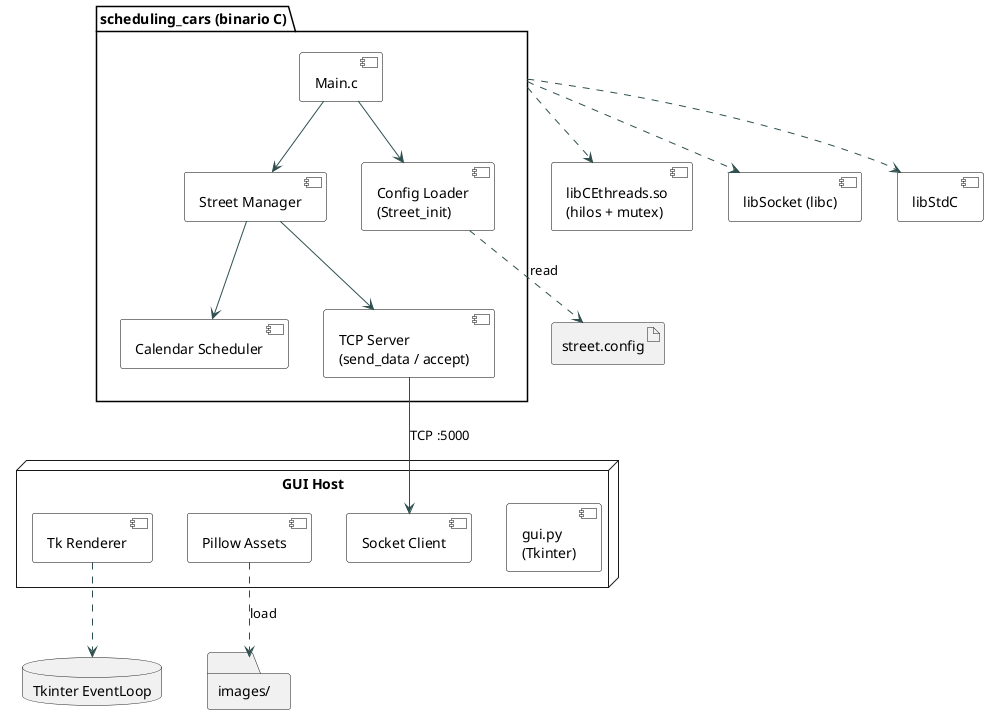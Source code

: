 @startuml
skinparam style strictuml
skinparam component {
  BackgroundColor White
  BorderColor     Black
  ArrowColor      DarkSlateGray
}

'──────────── 1. Ejecutable en C ────────────
package "scheduling_cars (binario C)" as CORE {
  [Main.c]                                   as MAIN
  component "Street Manager"                  as C_CANAL
  component "Calendar Scheduler"             as C_CAL
  component "TCP Server\n(send_data / accept)" as C_TCP
  component "Config Loader\n(Street_init)"    as C_CFG
}

'──────────── 2. Bibliotecas C ──────────────
component "libCEthreads.so\n(hilos + mutex)" as LIB_THREADS
component "libSocket (libc)"                 as LIB_SOCKET
component "libStdC"                          as LIB_STDC

'──────────── 3. Artefactos externos ────────
artifact  "street.config"  as CFG
folder    "images/"       as IMGDIR

'──────────── 4. GUI Python ─────────────────
node "GUI Host" as PY_HOST {
  component "gui.py\n(Tkinter)"      as GUI
  component "Socket Client"          as PY_SOCK
  component "Tk Renderer"            as PY_TK
  component "Pillow Assets"          as PY_PIL
}
database "Tkinter EventLoop"         as TK_LOOP

'──────────── 5. Relaciones ────────────────
'  Enlaces internos del ejecutable
MAIN  --> C_CFG
MAIN  --> C_CANAL
C_CANAL --> C_CAL
C_CANAL --> C_TCP

'  Vínculos con libs de sistema / usuario
CORE ..> LIB_THREADS
CORE ..> LIB_SOCKET
CORE ..> LIB_STDC

'  Acceso a archivos
C_CFG  ..> CFG     : «read»

'  Comunicación tiempo real
C_TCP  --> PY_SOCK : TCP :5000

'  GUI y recursos
PY_PIL ..> IMGDIR : «load»
PY_TK   ..> TK_LOOP

@enduml
